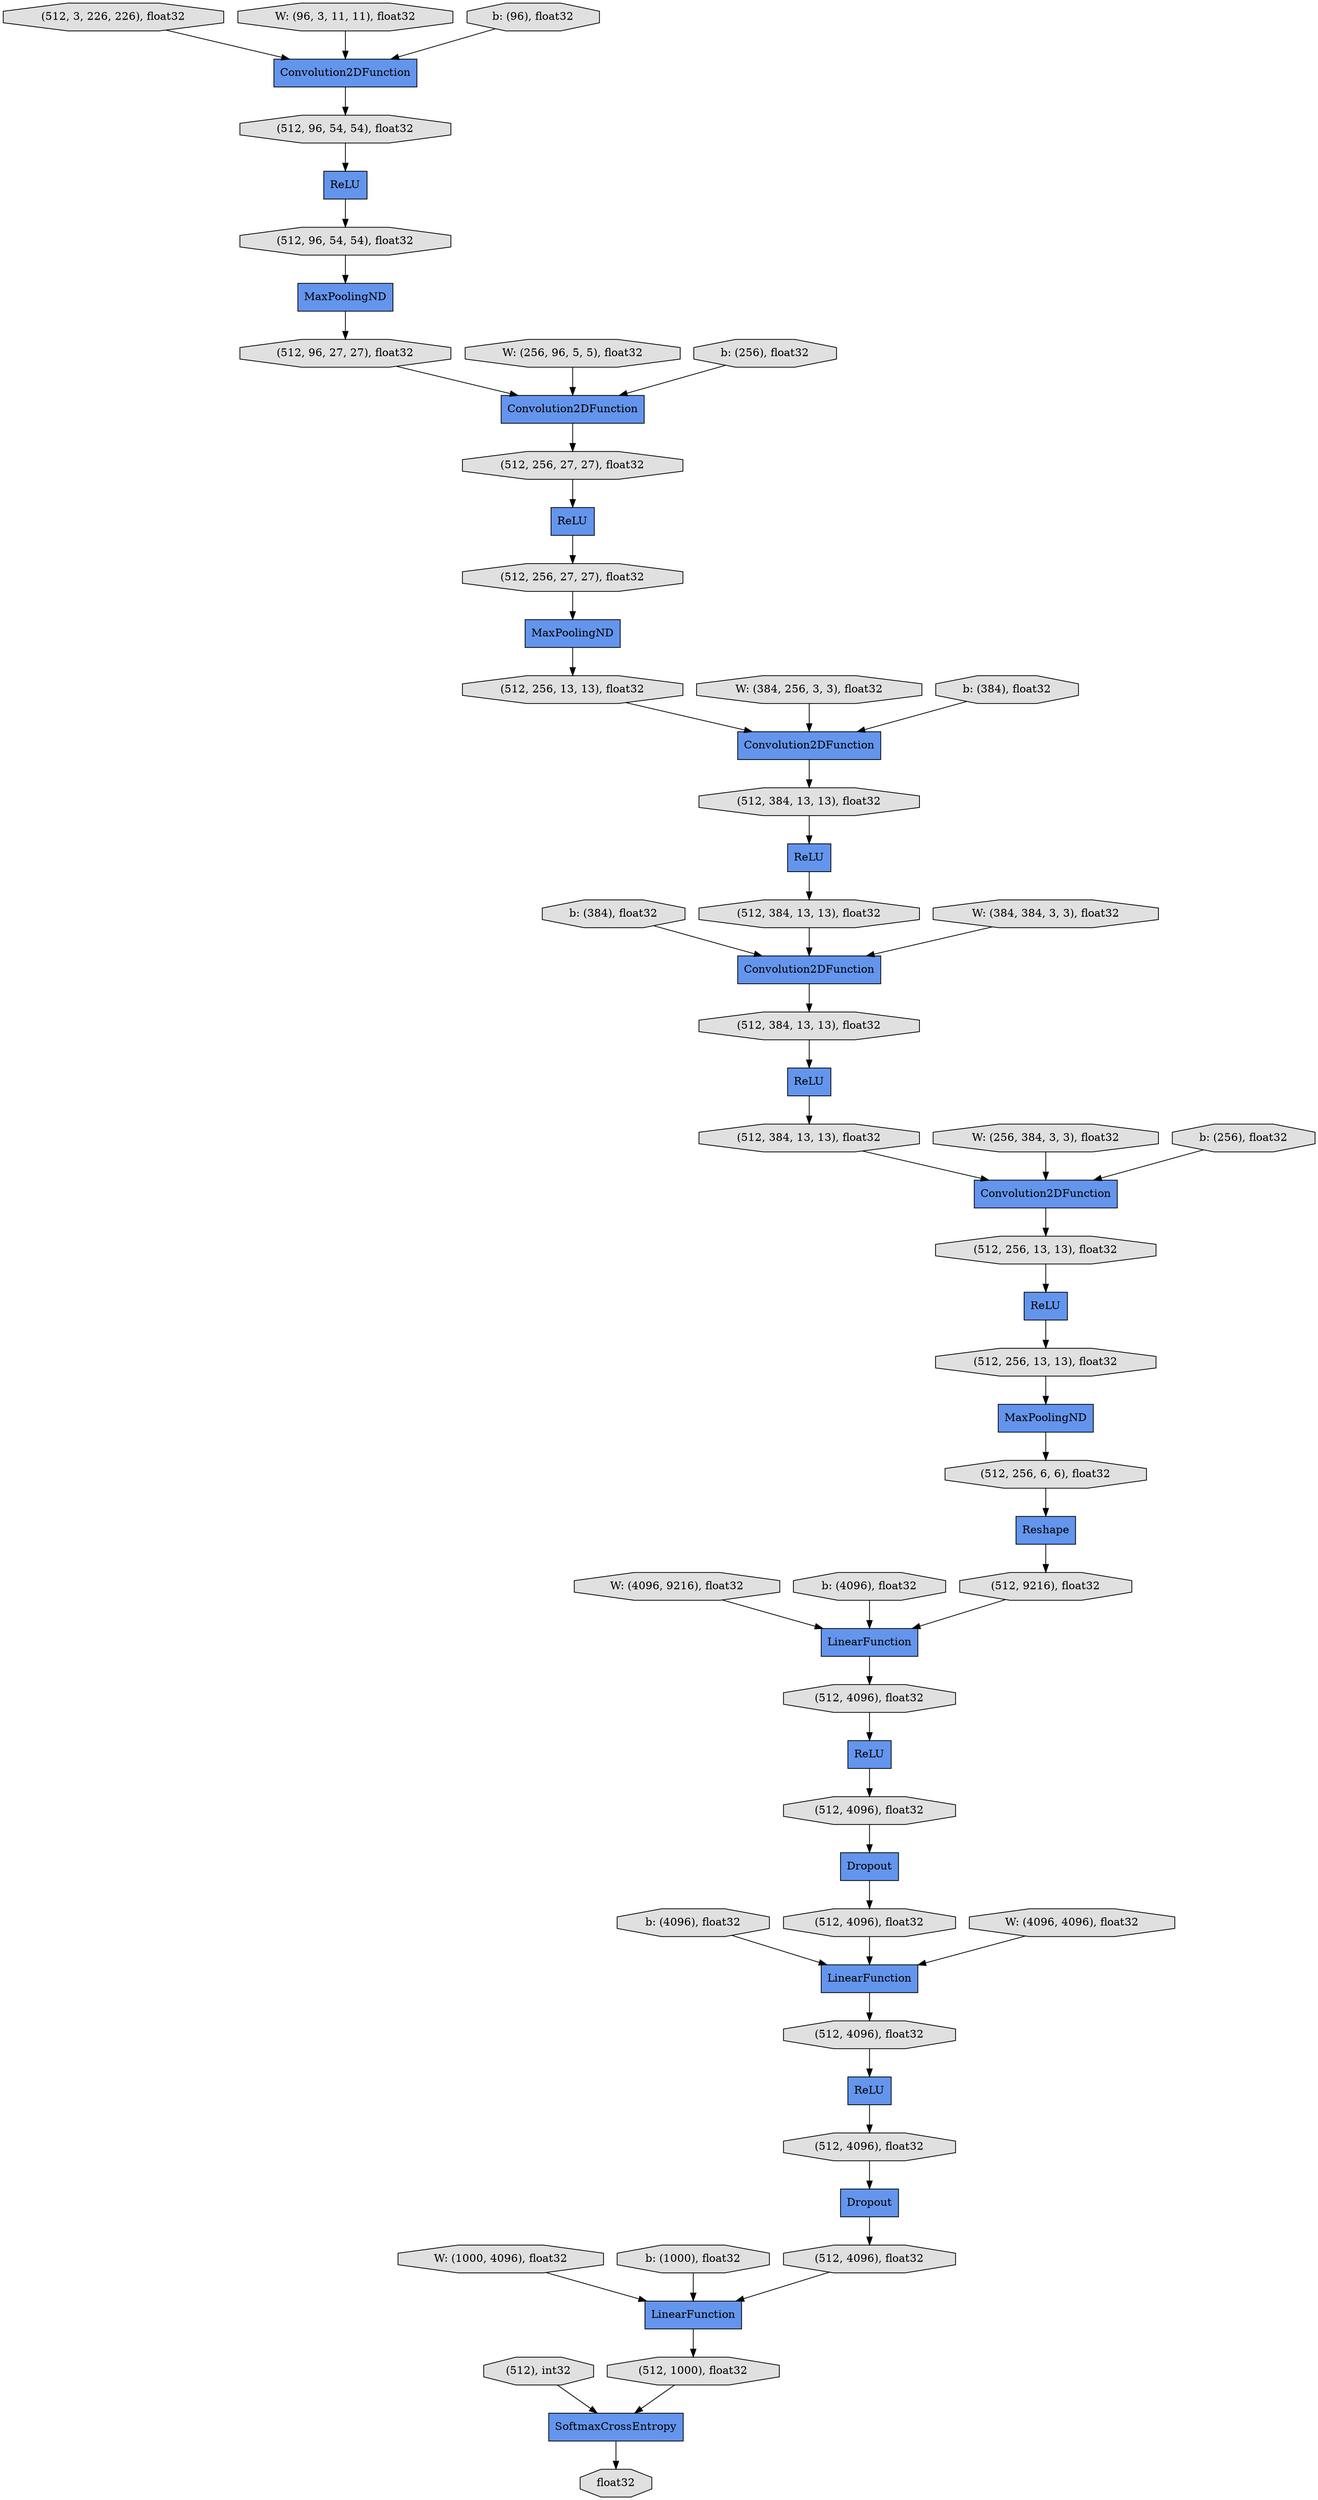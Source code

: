 digraph graphname{rankdir=TB;47149330991120 [label="(512, 4096), float32",shape="octagon",fillcolor="#E0E0E0",style="filled"];47149331122256 [label="ReLU",shape="record",fillcolor="#6495ED",style="filled"];47147976892496 [label="b: (4096), float32",shape="octagon",fillcolor="#E0E0E0",style="filled"];47149331556432 [label="Reshape",shape="record",fillcolor="#6495ED",style="filled"];47147737278544 [label="b: (384), float32",shape="octagon",fillcolor="#E0E0E0",style="filled"];47149331556496 [label="(512, 384, 13, 13), float32",shape="octagon",fillcolor="#E0E0E0",style="filled"];47149331064912 [label="(512, 3, 226, 226), float32",shape="octagon",fillcolor="#E0E0E0",style="filled"];47149330991312 [label="(512), int32",shape="octagon",fillcolor="#E0E0E0",style="filled"];47149331017936 [label="(512, 96, 27, 27), float32",shape="octagon",fillcolor="#E0E0E0",style="filled"];47147711553424 [label="W: (96, 3, 11, 11), float32",shape="octagon",fillcolor="#E0E0E0",style="filled"];47149331218704 [label="ReLU",shape="record",fillcolor="#6495ED",style="filled"];47149330989392 [label="(512, 4096), float32",shape="octagon",fillcolor="#E0E0E0",style="filled"];47149331018064 [label="MaxPoolingND",shape="record",fillcolor="#6495ED",style="filled"];47147976892816 [label="W: (1000, 4096), float32",shape="octagon",fillcolor="#E0E0E0",style="filled"];47147737278864 [label="W: (256, 384, 3, 3), float32",shape="octagon",fillcolor="#E0E0E0",style="filled"];47149331220880 [label="(512, 384, 13, 13), float32",shape="octagon",fillcolor="#E0E0E0",style="filled"];47149330989520 [label="(512, 4096), float32",shape="octagon",fillcolor="#E0E0E0",style="filled"];47149331018192 [label="(512, 256, 13, 13), float32",shape="octagon",fillcolor="#E0E0E0",style="filled"];47149330989584 [label="(512, 1000), float32",shape="octagon",fillcolor="#E0E0E0",style="filled"];47149331556880 [label="(512, 256, 6, 6), float32",shape="octagon",fillcolor="#E0E0E0",style="filled"];47149331018256 [label="Convolution2DFunction",shape="record",fillcolor="#6495ED",style="filled"];47147737276944 [label="W: (256, 96, 5, 5), float32",shape="octagon",fillcolor="#E0E0E0",style="filled"];47149330991696 [label="LinearFunction",shape="record",fillcolor="#6495ED",style="filled"];47149331120720 [label="Convolution2DFunction",shape="record",fillcolor="#6495ED",style="filled"];47147737279184 [label="b: (256), float32",shape="octagon",fillcolor="#E0E0E0",style="filled"];47149331018448 [label="ReLU",shape="record",fillcolor="#6495ED",style="filled"];47149282480848 [label="ReLU",shape="record",fillcolor="#6495ED",style="filled"];47147976893200 [label="b: (1000), float32",shape="octagon",fillcolor="#E0E0E0",style="filled"];47149330991888 [label="Dropout",shape="record",fillcolor="#6495ED",style="filled"];47149331165968 [label="(512, 96, 54, 54), float32",shape="octagon",fillcolor="#E0E0E0",style="filled"];47149330991952 [label="(512, 4096), float32",shape="octagon",fillcolor="#E0E0E0",style="filled"];47149331555152 [label="(512, 256, 13, 13), float32",shape="octagon",fillcolor="#E0E0E0",style="filled"];47147737277264 [label="b: (256), float32",shape="octagon",fillcolor="#E0E0E0",style="filled"];47149331276624 [label="Convolution2DFunction",shape="record",fillcolor="#6495ED",style="filled"];47149331555216 [label="(512, 256, 13, 13), float32",shape="octagon",fillcolor="#E0E0E0",style="filled"];47149331018640 [label="Convolution2DFunction",shape="record",fillcolor="#6495ED",style="filled"];47149331123088 [label="MaxPoolingND",shape="record",fillcolor="#6495ED",style="filled"];47149331602448 [label="SoftmaxCrossEntropy",shape="record",fillcolor="#6495ED",style="filled"];47149331555344 [label="Dropout",shape="record",fillcolor="#6495ED",style="filled"];47147737279504 [label="W: (4096, 9216), float32",shape="octagon",fillcolor="#E0E0E0",style="filled"];47149331556304 [label="LinearFunction",shape="record",fillcolor="#6495ED",style="filled"];47149331018832 [label="Convolution2DFunction",shape="record",fillcolor="#6495ED",style="filled"];47147737277584 [label="W: (384, 256, 3, 3), float32",shape="octagon",fillcolor="#E0E0E0",style="filled"];47149331018960 [label="(512, 256, 27, 27), float32",shape="octagon",fillcolor="#E0E0E0",style="filled"];47149330990352 [label="float32",shape="octagon",fillcolor="#E0E0E0",style="filled"];47147737279824 [label="b: (4096), float32",shape="octagon",fillcolor="#E0E0E0",style="filled"];47149331166544 [label="ReLU",shape="record",fillcolor="#6495ED",style="filled"];47147680488848 [label="ReLU",shape="record",fillcolor="#6495ED",style="filled"];47149330990544 [label="LinearFunction",shape="record",fillcolor="#6495ED",style="filled"];47147737277904 [label="b: (384), float32",shape="octagon",fillcolor="#E0E0E0",style="filled"];47149331166736 [label="(512, 96, 54, 54), float32",shape="octagon",fillcolor="#E0E0E0",style="filled"];47149330990736 [label="(512, 4096), float32",shape="octagon",fillcolor="#E0E0E0",style="filled"];47149331066512 [label="MaxPoolingND",shape="record",fillcolor="#6495ED",style="filled"];47147737280208 [label="W: (4096, 4096), float32",shape="octagon",fillcolor="#E0E0E0",style="filled"];47149331222224 [label="(512, 384, 13, 13), float32",shape="octagon",fillcolor="#E0E0E0",style="filled"];47149330992912 [label="(512, 9216), float32",shape="octagon",fillcolor="#E0E0E0",style="filled"];47147737278224 [label="W: (384, 384, 3, 3), float32",shape="octagon",fillcolor="#E0E0E0",style="filled"];47149331556176 [label="(512, 384, 13, 13), float32",shape="octagon",fillcolor="#E0E0E0",style="filled"];47149331019600 [label="(512, 256, 27, 27), float32",shape="octagon",fillcolor="#E0E0E0",style="filled"];47147737235344 [label="b: (96), float32",shape="octagon",fillcolor="#E0E0E0",style="filled"];47149331556240 [label="ReLU",shape="record",fillcolor="#6495ED",style="filled"];47149330993104 [label="(512, 4096), float32",shape="octagon",fillcolor="#E0E0E0",style="filled"];47147976892816 -> 47149330990544;47149331556240 -> 47149330993104;47147976892496 -> 47149330991696;47149331602448 -> 47149330990352;47147737279824 -> 47149331556304;47149331017936 -> 47149331120720;47149330990544 -> 47149330989584;47149330993104 -> 47149331555344;47147737277904 -> 47149331018256;47149282480848 -> 47149331165968;47149331555152 -> 47149331218704;47149331018640 -> 47149331555152;47149331018448 -> 47149331556496;47149330989584 -> 47149331602448;47149330991312 -> 47149331602448;47149331122256 -> 47149330990736;47149331166544 -> 47149331220880;47149331019600 -> 47149331123088;47147737279184 -> 47149331018640;47149331018960 -> 47147680488848;47147737280208 -> 47149330991696;47147737278864 -> 47149331018640;47149330991888 -> 47149330991952;47149330991120 -> 47149331122256;47149331018832 -> 47149331556176;47147737277264 -> 47149331120720;47149331064912 -> 47149331276624;47149330991696 -> 47149330991120;47147680488848 -> 47149331019600;47149331556496 -> 47149331018640;47149331222224 -> 47149331166544;47149331555344 -> 47149330989392;47149331066512 -> 47149331017936;47149331556304 -> 47149330989520;47149330992912 -> 47149331556304;47149331018064 -> 47149331556880;47149331220880 -> 47149331018832;47149331018256 -> 47149331222224;47149330991952 -> 47149330990544;47149331166736 -> 47149282480848;47149331556880 -> 47149331556432;47149331018192 -> 47149331018256;47149330989392 -> 47149330991696;47147711553424 -> 47149331276624;47147737235344 -> 47149331276624;47149331556176 -> 47149331018448;47147737278224 -> 47149331018832;47149331123088 -> 47149331018192;47147737278544 -> 47149331018832;47147737277584 -> 47149331018256;47149331165968 -> 47149331066512;47147976893200 -> 47149330990544;47149331556432 -> 47149330992912;47149331276624 -> 47149331166736;47149331120720 -> 47149331018960;47147737279504 -> 47149331556304;47149331555216 -> 47149331018064;47147737276944 -> 47149331120720;47149330990736 -> 47149330991888;47149331218704 -> 47149331555216;47149330989520 -> 47149331556240;}